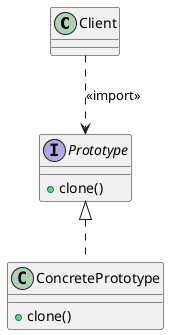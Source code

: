 @startuml

class Client{

}

interface Prototype{
+ clone()
}

class ConcretePrototype{
+ clone()
}


Client ..> Prototype:<<import>>

Prototype <|..ConcretePrototype

@enduml
